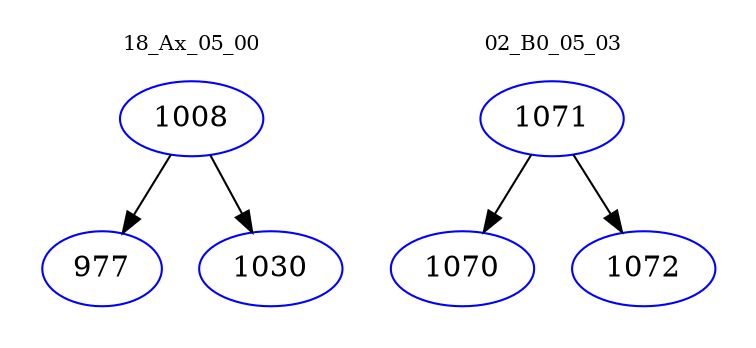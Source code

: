 digraph{
subgraph cluster_0 {
color = white
label = "18_Ax_05_00";
fontsize=10;
T0_1008 [label="1008", color="blue"]
T0_1008 -> T0_977 [color="black"]
T0_977 [label="977", color="blue"]
T0_1008 -> T0_1030 [color="black"]
T0_1030 [label="1030", color="blue"]
}
subgraph cluster_1 {
color = white
label = "02_B0_05_03";
fontsize=10;
T1_1071 [label="1071", color="blue"]
T1_1071 -> T1_1070 [color="black"]
T1_1070 [label="1070", color="blue"]
T1_1071 -> T1_1072 [color="black"]
T1_1072 [label="1072", color="blue"]
}
}
